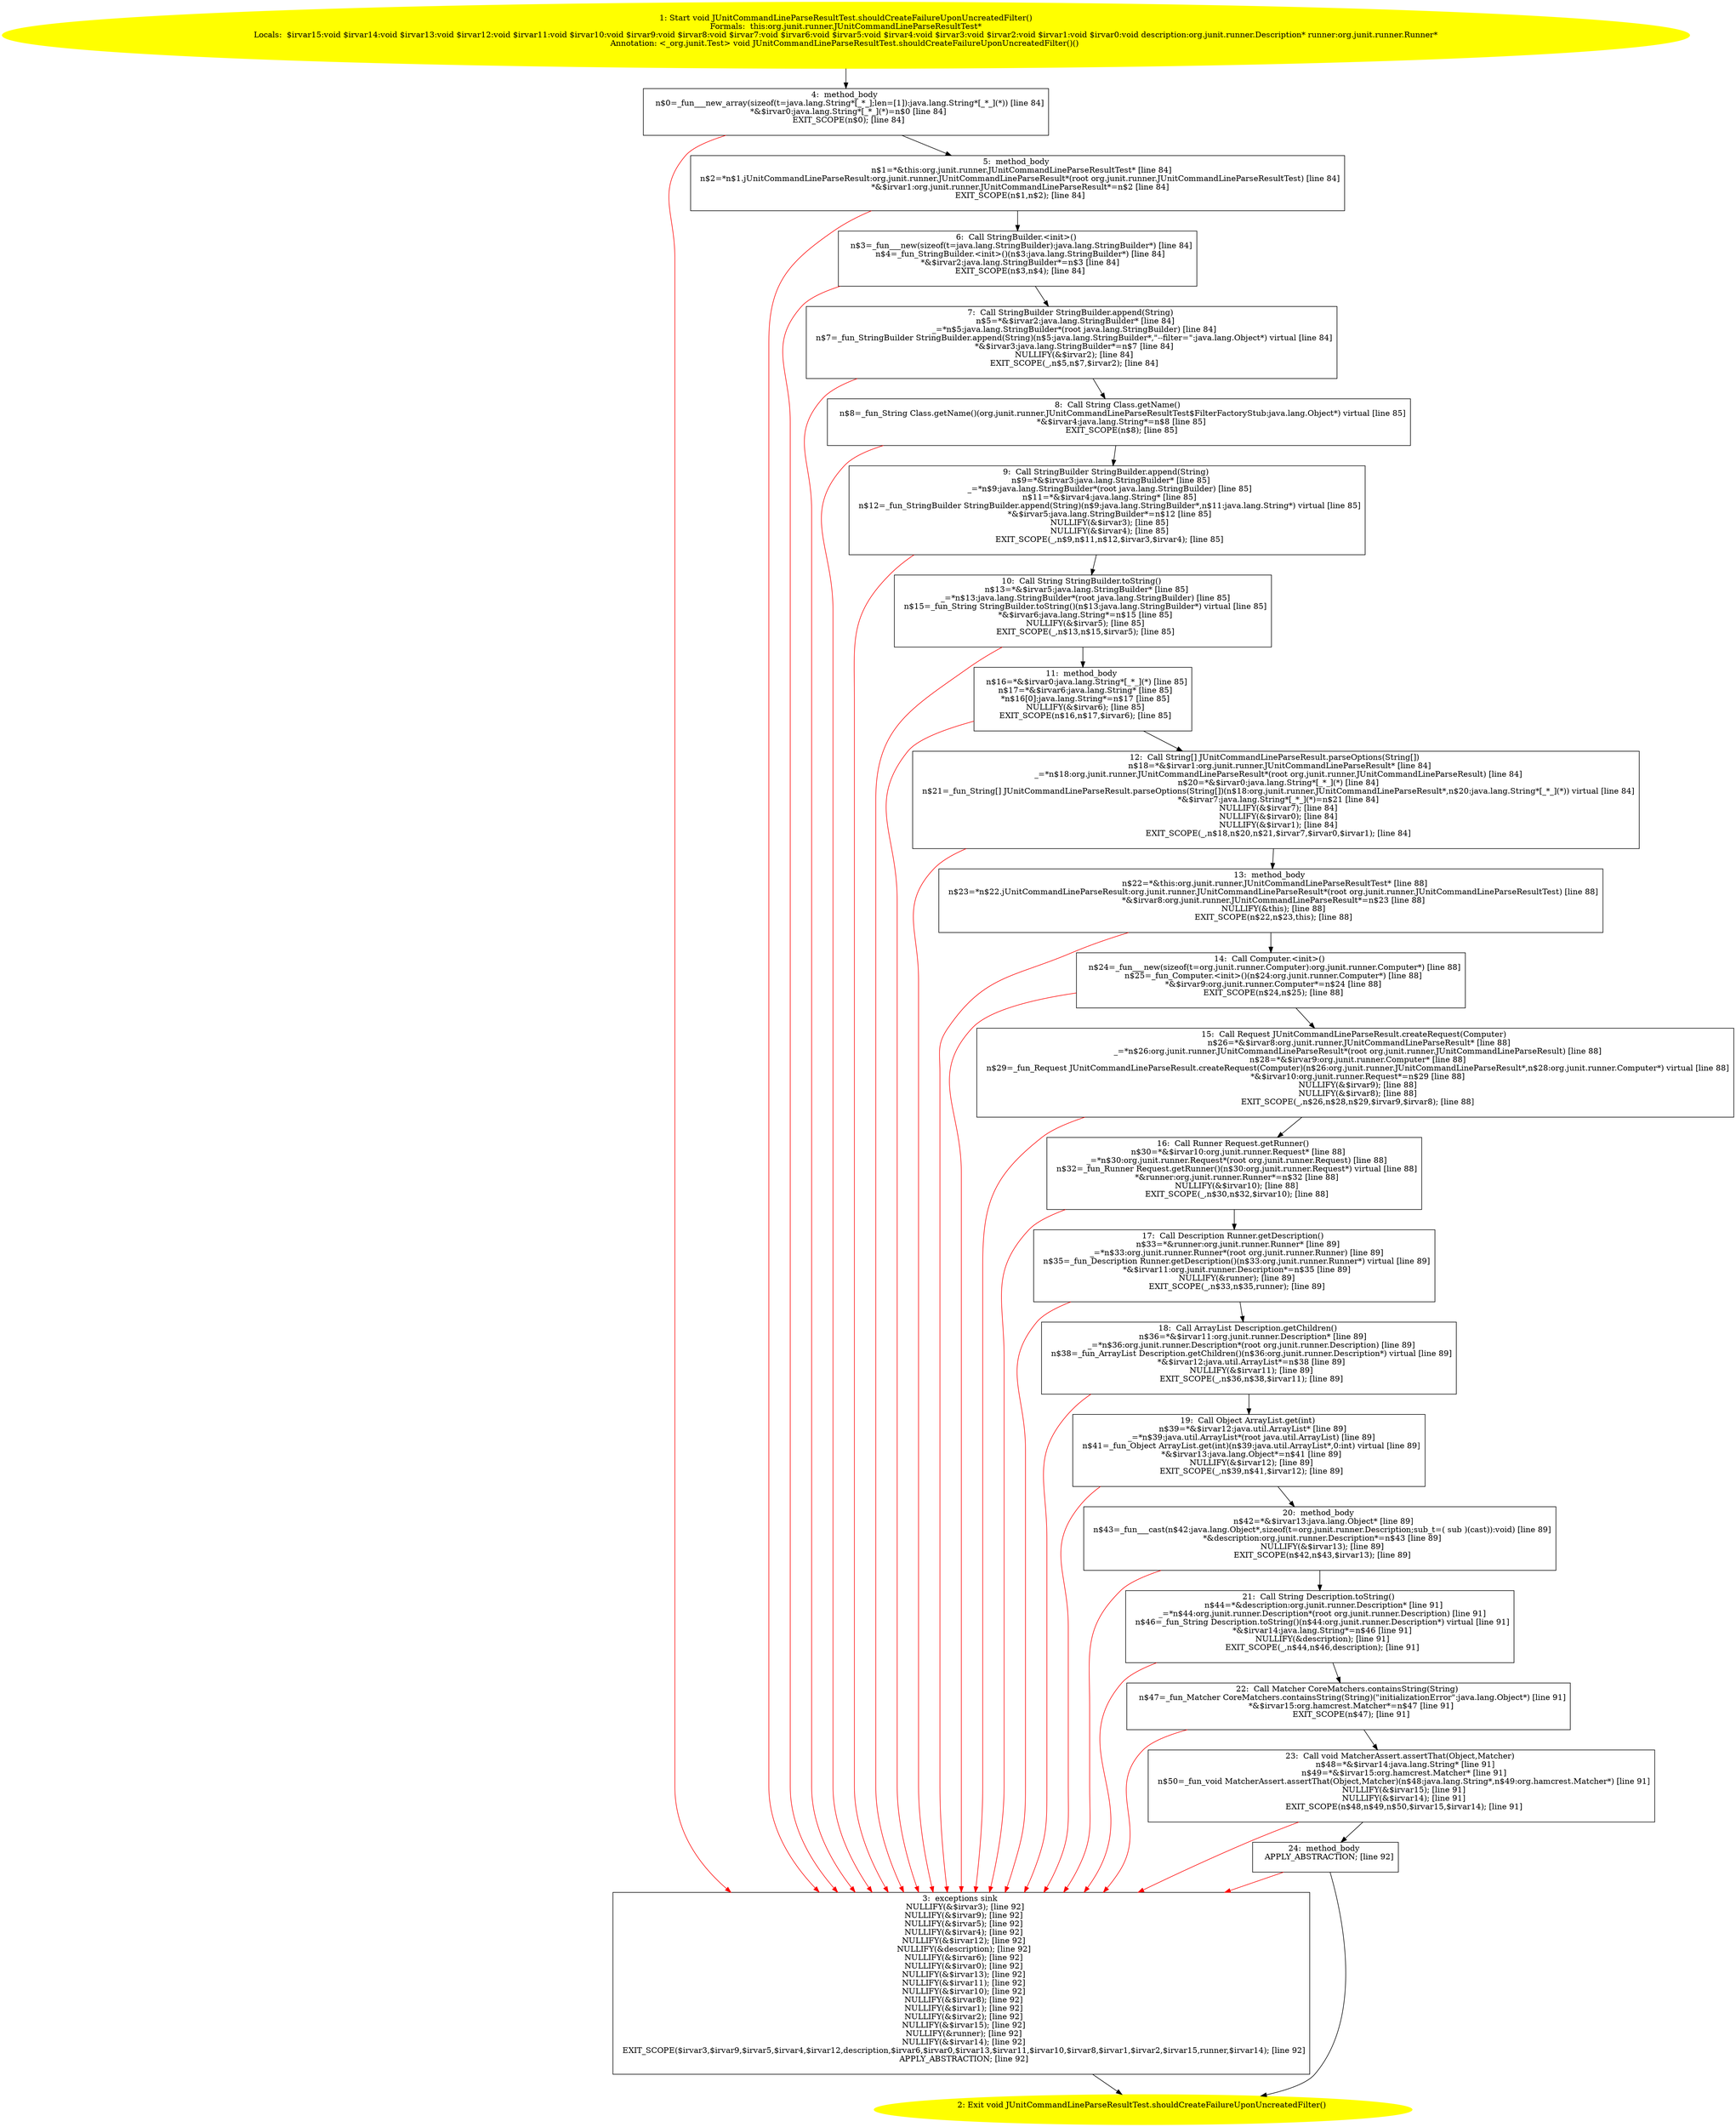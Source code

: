 /* @generated */
digraph cfg {
"org.junit.runner.JUnitCommandLineParseResultTest.shouldCreateFailureUponUncreatedFilter():void.4cb7127a340c04399875fd1bf1e91524_1" [label="1: Start void JUnitCommandLineParseResultTest.shouldCreateFailureUponUncreatedFilter()\nFormals:  this:org.junit.runner.JUnitCommandLineParseResultTest*\nLocals:  $irvar15:void $irvar14:void $irvar13:void $irvar12:void $irvar11:void $irvar10:void $irvar9:void $irvar8:void $irvar7:void $irvar6:void $irvar5:void $irvar4:void $irvar3:void $irvar2:void $irvar1:void $irvar0:void description:org.junit.runner.Description* runner:org.junit.runner.Runner*\nAnnotation: <_org.junit.Test> void JUnitCommandLineParseResultTest.shouldCreateFailureUponUncreatedFilter()() \n  " color=yellow style=filled]
	

	 "org.junit.runner.JUnitCommandLineParseResultTest.shouldCreateFailureUponUncreatedFilter():void.4cb7127a340c04399875fd1bf1e91524_1" -> "org.junit.runner.JUnitCommandLineParseResultTest.shouldCreateFailureUponUncreatedFilter():void.4cb7127a340c04399875fd1bf1e91524_4" ;
"org.junit.runner.JUnitCommandLineParseResultTest.shouldCreateFailureUponUncreatedFilter():void.4cb7127a340c04399875fd1bf1e91524_2" [label="2: Exit void JUnitCommandLineParseResultTest.shouldCreateFailureUponUncreatedFilter() \n  " color=yellow style=filled]
	

"org.junit.runner.JUnitCommandLineParseResultTest.shouldCreateFailureUponUncreatedFilter():void.4cb7127a340c04399875fd1bf1e91524_3" [label="3:  exceptions sink \n   NULLIFY(&$irvar3); [line 92]\n  NULLIFY(&$irvar9); [line 92]\n  NULLIFY(&$irvar5); [line 92]\n  NULLIFY(&$irvar4); [line 92]\n  NULLIFY(&$irvar12); [line 92]\n  NULLIFY(&description); [line 92]\n  NULLIFY(&$irvar6); [line 92]\n  NULLIFY(&$irvar0); [line 92]\n  NULLIFY(&$irvar13); [line 92]\n  NULLIFY(&$irvar11); [line 92]\n  NULLIFY(&$irvar10); [line 92]\n  NULLIFY(&$irvar8); [line 92]\n  NULLIFY(&$irvar1); [line 92]\n  NULLIFY(&$irvar2); [line 92]\n  NULLIFY(&$irvar15); [line 92]\n  NULLIFY(&runner); [line 92]\n  NULLIFY(&$irvar14); [line 92]\n  EXIT_SCOPE($irvar3,$irvar9,$irvar5,$irvar4,$irvar12,description,$irvar6,$irvar0,$irvar13,$irvar11,$irvar10,$irvar8,$irvar1,$irvar2,$irvar15,runner,$irvar14); [line 92]\n  APPLY_ABSTRACTION; [line 92]\n " shape="box"]
	

	 "org.junit.runner.JUnitCommandLineParseResultTest.shouldCreateFailureUponUncreatedFilter():void.4cb7127a340c04399875fd1bf1e91524_3" -> "org.junit.runner.JUnitCommandLineParseResultTest.shouldCreateFailureUponUncreatedFilter():void.4cb7127a340c04399875fd1bf1e91524_2" ;
"org.junit.runner.JUnitCommandLineParseResultTest.shouldCreateFailureUponUncreatedFilter():void.4cb7127a340c04399875fd1bf1e91524_4" [label="4:  method_body \n   n$0=_fun___new_array(sizeof(t=java.lang.String*[_*_];len=[1]):java.lang.String*[_*_](*)) [line 84]\n  *&$irvar0:java.lang.String*[_*_](*)=n$0 [line 84]\n  EXIT_SCOPE(n$0); [line 84]\n " shape="box"]
	

	 "org.junit.runner.JUnitCommandLineParseResultTest.shouldCreateFailureUponUncreatedFilter():void.4cb7127a340c04399875fd1bf1e91524_4" -> "org.junit.runner.JUnitCommandLineParseResultTest.shouldCreateFailureUponUncreatedFilter():void.4cb7127a340c04399875fd1bf1e91524_5" ;
	 "org.junit.runner.JUnitCommandLineParseResultTest.shouldCreateFailureUponUncreatedFilter():void.4cb7127a340c04399875fd1bf1e91524_4" -> "org.junit.runner.JUnitCommandLineParseResultTest.shouldCreateFailureUponUncreatedFilter():void.4cb7127a340c04399875fd1bf1e91524_3" [color="red" ];
"org.junit.runner.JUnitCommandLineParseResultTest.shouldCreateFailureUponUncreatedFilter():void.4cb7127a340c04399875fd1bf1e91524_5" [label="5:  method_body \n   n$1=*&this:org.junit.runner.JUnitCommandLineParseResultTest* [line 84]\n  n$2=*n$1.jUnitCommandLineParseResult:org.junit.runner.JUnitCommandLineParseResult*(root org.junit.runner.JUnitCommandLineParseResultTest) [line 84]\n  *&$irvar1:org.junit.runner.JUnitCommandLineParseResult*=n$2 [line 84]\n  EXIT_SCOPE(n$1,n$2); [line 84]\n " shape="box"]
	

	 "org.junit.runner.JUnitCommandLineParseResultTest.shouldCreateFailureUponUncreatedFilter():void.4cb7127a340c04399875fd1bf1e91524_5" -> "org.junit.runner.JUnitCommandLineParseResultTest.shouldCreateFailureUponUncreatedFilter():void.4cb7127a340c04399875fd1bf1e91524_6" ;
	 "org.junit.runner.JUnitCommandLineParseResultTest.shouldCreateFailureUponUncreatedFilter():void.4cb7127a340c04399875fd1bf1e91524_5" -> "org.junit.runner.JUnitCommandLineParseResultTest.shouldCreateFailureUponUncreatedFilter():void.4cb7127a340c04399875fd1bf1e91524_3" [color="red" ];
"org.junit.runner.JUnitCommandLineParseResultTest.shouldCreateFailureUponUncreatedFilter():void.4cb7127a340c04399875fd1bf1e91524_6" [label="6:  Call StringBuilder.<init>() \n   n$3=_fun___new(sizeof(t=java.lang.StringBuilder):java.lang.StringBuilder*) [line 84]\n  n$4=_fun_StringBuilder.<init>()(n$3:java.lang.StringBuilder*) [line 84]\n  *&$irvar2:java.lang.StringBuilder*=n$3 [line 84]\n  EXIT_SCOPE(n$3,n$4); [line 84]\n " shape="box"]
	

	 "org.junit.runner.JUnitCommandLineParseResultTest.shouldCreateFailureUponUncreatedFilter():void.4cb7127a340c04399875fd1bf1e91524_6" -> "org.junit.runner.JUnitCommandLineParseResultTest.shouldCreateFailureUponUncreatedFilter():void.4cb7127a340c04399875fd1bf1e91524_7" ;
	 "org.junit.runner.JUnitCommandLineParseResultTest.shouldCreateFailureUponUncreatedFilter():void.4cb7127a340c04399875fd1bf1e91524_6" -> "org.junit.runner.JUnitCommandLineParseResultTest.shouldCreateFailureUponUncreatedFilter():void.4cb7127a340c04399875fd1bf1e91524_3" [color="red" ];
"org.junit.runner.JUnitCommandLineParseResultTest.shouldCreateFailureUponUncreatedFilter():void.4cb7127a340c04399875fd1bf1e91524_7" [label="7:  Call StringBuilder StringBuilder.append(String) \n   n$5=*&$irvar2:java.lang.StringBuilder* [line 84]\n  _=*n$5:java.lang.StringBuilder*(root java.lang.StringBuilder) [line 84]\n  n$7=_fun_StringBuilder StringBuilder.append(String)(n$5:java.lang.StringBuilder*,\"--filter=\":java.lang.Object*) virtual [line 84]\n  *&$irvar3:java.lang.StringBuilder*=n$7 [line 84]\n  NULLIFY(&$irvar2); [line 84]\n  EXIT_SCOPE(_,n$5,n$7,$irvar2); [line 84]\n " shape="box"]
	

	 "org.junit.runner.JUnitCommandLineParseResultTest.shouldCreateFailureUponUncreatedFilter():void.4cb7127a340c04399875fd1bf1e91524_7" -> "org.junit.runner.JUnitCommandLineParseResultTest.shouldCreateFailureUponUncreatedFilter():void.4cb7127a340c04399875fd1bf1e91524_8" ;
	 "org.junit.runner.JUnitCommandLineParseResultTest.shouldCreateFailureUponUncreatedFilter():void.4cb7127a340c04399875fd1bf1e91524_7" -> "org.junit.runner.JUnitCommandLineParseResultTest.shouldCreateFailureUponUncreatedFilter():void.4cb7127a340c04399875fd1bf1e91524_3" [color="red" ];
"org.junit.runner.JUnitCommandLineParseResultTest.shouldCreateFailureUponUncreatedFilter():void.4cb7127a340c04399875fd1bf1e91524_8" [label="8:  Call String Class.getName() \n   n$8=_fun_String Class.getName()(org.junit.runner.JUnitCommandLineParseResultTest$FilterFactoryStub:java.lang.Object*) virtual [line 85]\n  *&$irvar4:java.lang.String*=n$8 [line 85]\n  EXIT_SCOPE(n$8); [line 85]\n " shape="box"]
	

	 "org.junit.runner.JUnitCommandLineParseResultTest.shouldCreateFailureUponUncreatedFilter():void.4cb7127a340c04399875fd1bf1e91524_8" -> "org.junit.runner.JUnitCommandLineParseResultTest.shouldCreateFailureUponUncreatedFilter():void.4cb7127a340c04399875fd1bf1e91524_9" ;
	 "org.junit.runner.JUnitCommandLineParseResultTest.shouldCreateFailureUponUncreatedFilter():void.4cb7127a340c04399875fd1bf1e91524_8" -> "org.junit.runner.JUnitCommandLineParseResultTest.shouldCreateFailureUponUncreatedFilter():void.4cb7127a340c04399875fd1bf1e91524_3" [color="red" ];
"org.junit.runner.JUnitCommandLineParseResultTest.shouldCreateFailureUponUncreatedFilter():void.4cb7127a340c04399875fd1bf1e91524_9" [label="9:  Call StringBuilder StringBuilder.append(String) \n   n$9=*&$irvar3:java.lang.StringBuilder* [line 85]\n  _=*n$9:java.lang.StringBuilder*(root java.lang.StringBuilder) [line 85]\n  n$11=*&$irvar4:java.lang.String* [line 85]\n  n$12=_fun_StringBuilder StringBuilder.append(String)(n$9:java.lang.StringBuilder*,n$11:java.lang.String*) virtual [line 85]\n  *&$irvar5:java.lang.StringBuilder*=n$12 [line 85]\n  NULLIFY(&$irvar3); [line 85]\n  NULLIFY(&$irvar4); [line 85]\n  EXIT_SCOPE(_,n$9,n$11,n$12,$irvar3,$irvar4); [line 85]\n " shape="box"]
	

	 "org.junit.runner.JUnitCommandLineParseResultTest.shouldCreateFailureUponUncreatedFilter():void.4cb7127a340c04399875fd1bf1e91524_9" -> "org.junit.runner.JUnitCommandLineParseResultTest.shouldCreateFailureUponUncreatedFilter():void.4cb7127a340c04399875fd1bf1e91524_10" ;
	 "org.junit.runner.JUnitCommandLineParseResultTest.shouldCreateFailureUponUncreatedFilter():void.4cb7127a340c04399875fd1bf1e91524_9" -> "org.junit.runner.JUnitCommandLineParseResultTest.shouldCreateFailureUponUncreatedFilter():void.4cb7127a340c04399875fd1bf1e91524_3" [color="red" ];
"org.junit.runner.JUnitCommandLineParseResultTest.shouldCreateFailureUponUncreatedFilter():void.4cb7127a340c04399875fd1bf1e91524_10" [label="10:  Call String StringBuilder.toString() \n   n$13=*&$irvar5:java.lang.StringBuilder* [line 85]\n  _=*n$13:java.lang.StringBuilder*(root java.lang.StringBuilder) [line 85]\n  n$15=_fun_String StringBuilder.toString()(n$13:java.lang.StringBuilder*) virtual [line 85]\n  *&$irvar6:java.lang.String*=n$15 [line 85]\n  NULLIFY(&$irvar5); [line 85]\n  EXIT_SCOPE(_,n$13,n$15,$irvar5); [line 85]\n " shape="box"]
	

	 "org.junit.runner.JUnitCommandLineParseResultTest.shouldCreateFailureUponUncreatedFilter():void.4cb7127a340c04399875fd1bf1e91524_10" -> "org.junit.runner.JUnitCommandLineParseResultTest.shouldCreateFailureUponUncreatedFilter():void.4cb7127a340c04399875fd1bf1e91524_11" ;
	 "org.junit.runner.JUnitCommandLineParseResultTest.shouldCreateFailureUponUncreatedFilter():void.4cb7127a340c04399875fd1bf1e91524_10" -> "org.junit.runner.JUnitCommandLineParseResultTest.shouldCreateFailureUponUncreatedFilter():void.4cb7127a340c04399875fd1bf1e91524_3" [color="red" ];
"org.junit.runner.JUnitCommandLineParseResultTest.shouldCreateFailureUponUncreatedFilter():void.4cb7127a340c04399875fd1bf1e91524_11" [label="11:  method_body \n   n$16=*&$irvar0:java.lang.String*[_*_](*) [line 85]\n  n$17=*&$irvar6:java.lang.String* [line 85]\n  *n$16[0]:java.lang.String*=n$17 [line 85]\n  NULLIFY(&$irvar6); [line 85]\n  EXIT_SCOPE(n$16,n$17,$irvar6); [line 85]\n " shape="box"]
	

	 "org.junit.runner.JUnitCommandLineParseResultTest.shouldCreateFailureUponUncreatedFilter():void.4cb7127a340c04399875fd1bf1e91524_11" -> "org.junit.runner.JUnitCommandLineParseResultTest.shouldCreateFailureUponUncreatedFilter():void.4cb7127a340c04399875fd1bf1e91524_12" ;
	 "org.junit.runner.JUnitCommandLineParseResultTest.shouldCreateFailureUponUncreatedFilter():void.4cb7127a340c04399875fd1bf1e91524_11" -> "org.junit.runner.JUnitCommandLineParseResultTest.shouldCreateFailureUponUncreatedFilter():void.4cb7127a340c04399875fd1bf1e91524_3" [color="red" ];
"org.junit.runner.JUnitCommandLineParseResultTest.shouldCreateFailureUponUncreatedFilter():void.4cb7127a340c04399875fd1bf1e91524_12" [label="12:  Call String[] JUnitCommandLineParseResult.parseOptions(String[]) \n   n$18=*&$irvar1:org.junit.runner.JUnitCommandLineParseResult* [line 84]\n  _=*n$18:org.junit.runner.JUnitCommandLineParseResult*(root org.junit.runner.JUnitCommandLineParseResult) [line 84]\n  n$20=*&$irvar0:java.lang.String*[_*_](*) [line 84]\n  n$21=_fun_String[] JUnitCommandLineParseResult.parseOptions(String[])(n$18:org.junit.runner.JUnitCommandLineParseResult*,n$20:java.lang.String*[_*_](*)) virtual [line 84]\n  *&$irvar7:java.lang.String*[_*_](*)=n$21 [line 84]\n  NULLIFY(&$irvar7); [line 84]\n  NULLIFY(&$irvar0); [line 84]\n  NULLIFY(&$irvar1); [line 84]\n  EXIT_SCOPE(_,n$18,n$20,n$21,$irvar7,$irvar0,$irvar1); [line 84]\n " shape="box"]
	

	 "org.junit.runner.JUnitCommandLineParseResultTest.shouldCreateFailureUponUncreatedFilter():void.4cb7127a340c04399875fd1bf1e91524_12" -> "org.junit.runner.JUnitCommandLineParseResultTest.shouldCreateFailureUponUncreatedFilter():void.4cb7127a340c04399875fd1bf1e91524_13" ;
	 "org.junit.runner.JUnitCommandLineParseResultTest.shouldCreateFailureUponUncreatedFilter():void.4cb7127a340c04399875fd1bf1e91524_12" -> "org.junit.runner.JUnitCommandLineParseResultTest.shouldCreateFailureUponUncreatedFilter():void.4cb7127a340c04399875fd1bf1e91524_3" [color="red" ];
"org.junit.runner.JUnitCommandLineParseResultTest.shouldCreateFailureUponUncreatedFilter():void.4cb7127a340c04399875fd1bf1e91524_13" [label="13:  method_body \n   n$22=*&this:org.junit.runner.JUnitCommandLineParseResultTest* [line 88]\n  n$23=*n$22.jUnitCommandLineParseResult:org.junit.runner.JUnitCommandLineParseResult*(root org.junit.runner.JUnitCommandLineParseResultTest) [line 88]\n  *&$irvar8:org.junit.runner.JUnitCommandLineParseResult*=n$23 [line 88]\n  NULLIFY(&this); [line 88]\n  EXIT_SCOPE(n$22,n$23,this); [line 88]\n " shape="box"]
	

	 "org.junit.runner.JUnitCommandLineParseResultTest.shouldCreateFailureUponUncreatedFilter():void.4cb7127a340c04399875fd1bf1e91524_13" -> "org.junit.runner.JUnitCommandLineParseResultTest.shouldCreateFailureUponUncreatedFilter():void.4cb7127a340c04399875fd1bf1e91524_14" ;
	 "org.junit.runner.JUnitCommandLineParseResultTest.shouldCreateFailureUponUncreatedFilter():void.4cb7127a340c04399875fd1bf1e91524_13" -> "org.junit.runner.JUnitCommandLineParseResultTest.shouldCreateFailureUponUncreatedFilter():void.4cb7127a340c04399875fd1bf1e91524_3" [color="red" ];
"org.junit.runner.JUnitCommandLineParseResultTest.shouldCreateFailureUponUncreatedFilter():void.4cb7127a340c04399875fd1bf1e91524_14" [label="14:  Call Computer.<init>() \n   n$24=_fun___new(sizeof(t=org.junit.runner.Computer):org.junit.runner.Computer*) [line 88]\n  n$25=_fun_Computer.<init>()(n$24:org.junit.runner.Computer*) [line 88]\n  *&$irvar9:org.junit.runner.Computer*=n$24 [line 88]\n  EXIT_SCOPE(n$24,n$25); [line 88]\n " shape="box"]
	

	 "org.junit.runner.JUnitCommandLineParseResultTest.shouldCreateFailureUponUncreatedFilter():void.4cb7127a340c04399875fd1bf1e91524_14" -> "org.junit.runner.JUnitCommandLineParseResultTest.shouldCreateFailureUponUncreatedFilter():void.4cb7127a340c04399875fd1bf1e91524_15" ;
	 "org.junit.runner.JUnitCommandLineParseResultTest.shouldCreateFailureUponUncreatedFilter():void.4cb7127a340c04399875fd1bf1e91524_14" -> "org.junit.runner.JUnitCommandLineParseResultTest.shouldCreateFailureUponUncreatedFilter():void.4cb7127a340c04399875fd1bf1e91524_3" [color="red" ];
"org.junit.runner.JUnitCommandLineParseResultTest.shouldCreateFailureUponUncreatedFilter():void.4cb7127a340c04399875fd1bf1e91524_15" [label="15:  Call Request JUnitCommandLineParseResult.createRequest(Computer) \n   n$26=*&$irvar8:org.junit.runner.JUnitCommandLineParseResult* [line 88]\n  _=*n$26:org.junit.runner.JUnitCommandLineParseResult*(root org.junit.runner.JUnitCommandLineParseResult) [line 88]\n  n$28=*&$irvar9:org.junit.runner.Computer* [line 88]\n  n$29=_fun_Request JUnitCommandLineParseResult.createRequest(Computer)(n$26:org.junit.runner.JUnitCommandLineParseResult*,n$28:org.junit.runner.Computer*) virtual [line 88]\n  *&$irvar10:org.junit.runner.Request*=n$29 [line 88]\n  NULLIFY(&$irvar9); [line 88]\n  NULLIFY(&$irvar8); [line 88]\n  EXIT_SCOPE(_,n$26,n$28,n$29,$irvar9,$irvar8); [line 88]\n " shape="box"]
	

	 "org.junit.runner.JUnitCommandLineParseResultTest.shouldCreateFailureUponUncreatedFilter():void.4cb7127a340c04399875fd1bf1e91524_15" -> "org.junit.runner.JUnitCommandLineParseResultTest.shouldCreateFailureUponUncreatedFilter():void.4cb7127a340c04399875fd1bf1e91524_16" ;
	 "org.junit.runner.JUnitCommandLineParseResultTest.shouldCreateFailureUponUncreatedFilter():void.4cb7127a340c04399875fd1bf1e91524_15" -> "org.junit.runner.JUnitCommandLineParseResultTest.shouldCreateFailureUponUncreatedFilter():void.4cb7127a340c04399875fd1bf1e91524_3" [color="red" ];
"org.junit.runner.JUnitCommandLineParseResultTest.shouldCreateFailureUponUncreatedFilter():void.4cb7127a340c04399875fd1bf1e91524_16" [label="16:  Call Runner Request.getRunner() \n   n$30=*&$irvar10:org.junit.runner.Request* [line 88]\n  _=*n$30:org.junit.runner.Request*(root org.junit.runner.Request) [line 88]\n  n$32=_fun_Runner Request.getRunner()(n$30:org.junit.runner.Request*) virtual [line 88]\n  *&runner:org.junit.runner.Runner*=n$32 [line 88]\n  NULLIFY(&$irvar10); [line 88]\n  EXIT_SCOPE(_,n$30,n$32,$irvar10); [line 88]\n " shape="box"]
	

	 "org.junit.runner.JUnitCommandLineParseResultTest.shouldCreateFailureUponUncreatedFilter():void.4cb7127a340c04399875fd1bf1e91524_16" -> "org.junit.runner.JUnitCommandLineParseResultTest.shouldCreateFailureUponUncreatedFilter():void.4cb7127a340c04399875fd1bf1e91524_17" ;
	 "org.junit.runner.JUnitCommandLineParseResultTest.shouldCreateFailureUponUncreatedFilter():void.4cb7127a340c04399875fd1bf1e91524_16" -> "org.junit.runner.JUnitCommandLineParseResultTest.shouldCreateFailureUponUncreatedFilter():void.4cb7127a340c04399875fd1bf1e91524_3" [color="red" ];
"org.junit.runner.JUnitCommandLineParseResultTest.shouldCreateFailureUponUncreatedFilter():void.4cb7127a340c04399875fd1bf1e91524_17" [label="17:  Call Description Runner.getDescription() \n   n$33=*&runner:org.junit.runner.Runner* [line 89]\n  _=*n$33:org.junit.runner.Runner*(root org.junit.runner.Runner) [line 89]\n  n$35=_fun_Description Runner.getDescription()(n$33:org.junit.runner.Runner*) virtual [line 89]\n  *&$irvar11:org.junit.runner.Description*=n$35 [line 89]\n  NULLIFY(&runner); [line 89]\n  EXIT_SCOPE(_,n$33,n$35,runner); [line 89]\n " shape="box"]
	

	 "org.junit.runner.JUnitCommandLineParseResultTest.shouldCreateFailureUponUncreatedFilter():void.4cb7127a340c04399875fd1bf1e91524_17" -> "org.junit.runner.JUnitCommandLineParseResultTest.shouldCreateFailureUponUncreatedFilter():void.4cb7127a340c04399875fd1bf1e91524_18" ;
	 "org.junit.runner.JUnitCommandLineParseResultTest.shouldCreateFailureUponUncreatedFilter():void.4cb7127a340c04399875fd1bf1e91524_17" -> "org.junit.runner.JUnitCommandLineParseResultTest.shouldCreateFailureUponUncreatedFilter():void.4cb7127a340c04399875fd1bf1e91524_3" [color="red" ];
"org.junit.runner.JUnitCommandLineParseResultTest.shouldCreateFailureUponUncreatedFilter():void.4cb7127a340c04399875fd1bf1e91524_18" [label="18:  Call ArrayList Description.getChildren() \n   n$36=*&$irvar11:org.junit.runner.Description* [line 89]\n  _=*n$36:org.junit.runner.Description*(root org.junit.runner.Description) [line 89]\n  n$38=_fun_ArrayList Description.getChildren()(n$36:org.junit.runner.Description*) virtual [line 89]\n  *&$irvar12:java.util.ArrayList*=n$38 [line 89]\n  NULLIFY(&$irvar11); [line 89]\n  EXIT_SCOPE(_,n$36,n$38,$irvar11); [line 89]\n " shape="box"]
	

	 "org.junit.runner.JUnitCommandLineParseResultTest.shouldCreateFailureUponUncreatedFilter():void.4cb7127a340c04399875fd1bf1e91524_18" -> "org.junit.runner.JUnitCommandLineParseResultTest.shouldCreateFailureUponUncreatedFilter():void.4cb7127a340c04399875fd1bf1e91524_19" ;
	 "org.junit.runner.JUnitCommandLineParseResultTest.shouldCreateFailureUponUncreatedFilter():void.4cb7127a340c04399875fd1bf1e91524_18" -> "org.junit.runner.JUnitCommandLineParseResultTest.shouldCreateFailureUponUncreatedFilter():void.4cb7127a340c04399875fd1bf1e91524_3" [color="red" ];
"org.junit.runner.JUnitCommandLineParseResultTest.shouldCreateFailureUponUncreatedFilter():void.4cb7127a340c04399875fd1bf1e91524_19" [label="19:  Call Object ArrayList.get(int) \n   n$39=*&$irvar12:java.util.ArrayList* [line 89]\n  _=*n$39:java.util.ArrayList*(root java.util.ArrayList) [line 89]\n  n$41=_fun_Object ArrayList.get(int)(n$39:java.util.ArrayList*,0:int) virtual [line 89]\n  *&$irvar13:java.lang.Object*=n$41 [line 89]\n  NULLIFY(&$irvar12); [line 89]\n  EXIT_SCOPE(_,n$39,n$41,$irvar12); [line 89]\n " shape="box"]
	

	 "org.junit.runner.JUnitCommandLineParseResultTest.shouldCreateFailureUponUncreatedFilter():void.4cb7127a340c04399875fd1bf1e91524_19" -> "org.junit.runner.JUnitCommandLineParseResultTest.shouldCreateFailureUponUncreatedFilter():void.4cb7127a340c04399875fd1bf1e91524_20" ;
	 "org.junit.runner.JUnitCommandLineParseResultTest.shouldCreateFailureUponUncreatedFilter():void.4cb7127a340c04399875fd1bf1e91524_19" -> "org.junit.runner.JUnitCommandLineParseResultTest.shouldCreateFailureUponUncreatedFilter():void.4cb7127a340c04399875fd1bf1e91524_3" [color="red" ];
"org.junit.runner.JUnitCommandLineParseResultTest.shouldCreateFailureUponUncreatedFilter():void.4cb7127a340c04399875fd1bf1e91524_20" [label="20:  method_body \n   n$42=*&$irvar13:java.lang.Object* [line 89]\n  n$43=_fun___cast(n$42:java.lang.Object*,sizeof(t=org.junit.runner.Description;sub_t=( sub )(cast)):void) [line 89]\n  *&description:org.junit.runner.Description*=n$43 [line 89]\n  NULLIFY(&$irvar13); [line 89]\n  EXIT_SCOPE(n$42,n$43,$irvar13); [line 89]\n " shape="box"]
	

	 "org.junit.runner.JUnitCommandLineParseResultTest.shouldCreateFailureUponUncreatedFilter():void.4cb7127a340c04399875fd1bf1e91524_20" -> "org.junit.runner.JUnitCommandLineParseResultTest.shouldCreateFailureUponUncreatedFilter():void.4cb7127a340c04399875fd1bf1e91524_21" ;
	 "org.junit.runner.JUnitCommandLineParseResultTest.shouldCreateFailureUponUncreatedFilter():void.4cb7127a340c04399875fd1bf1e91524_20" -> "org.junit.runner.JUnitCommandLineParseResultTest.shouldCreateFailureUponUncreatedFilter():void.4cb7127a340c04399875fd1bf1e91524_3" [color="red" ];
"org.junit.runner.JUnitCommandLineParseResultTest.shouldCreateFailureUponUncreatedFilter():void.4cb7127a340c04399875fd1bf1e91524_21" [label="21:  Call String Description.toString() \n   n$44=*&description:org.junit.runner.Description* [line 91]\n  _=*n$44:org.junit.runner.Description*(root org.junit.runner.Description) [line 91]\n  n$46=_fun_String Description.toString()(n$44:org.junit.runner.Description*) virtual [line 91]\n  *&$irvar14:java.lang.String*=n$46 [line 91]\n  NULLIFY(&description); [line 91]\n  EXIT_SCOPE(_,n$44,n$46,description); [line 91]\n " shape="box"]
	

	 "org.junit.runner.JUnitCommandLineParseResultTest.shouldCreateFailureUponUncreatedFilter():void.4cb7127a340c04399875fd1bf1e91524_21" -> "org.junit.runner.JUnitCommandLineParseResultTest.shouldCreateFailureUponUncreatedFilter():void.4cb7127a340c04399875fd1bf1e91524_22" ;
	 "org.junit.runner.JUnitCommandLineParseResultTest.shouldCreateFailureUponUncreatedFilter():void.4cb7127a340c04399875fd1bf1e91524_21" -> "org.junit.runner.JUnitCommandLineParseResultTest.shouldCreateFailureUponUncreatedFilter():void.4cb7127a340c04399875fd1bf1e91524_3" [color="red" ];
"org.junit.runner.JUnitCommandLineParseResultTest.shouldCreateFailureUponUncreatedFilter():void.4cb7127a340c04399875fd1bf1e91524_22" [label="22:  Call Matcher CoreMatchers.containsString(String) \n   n$47=_fun_Matcher CoreMatchers.containsString(String)(\"initializationError\":java.lang.Object*) [line 91]\n  *&$irvar15:org.hamcrest.Matcher*=n$47 [line 91]\n  EXIT_SCOPE(n$47); [line 91]\n " shape="box"]
	

	 "org.junit.runner.JUnitCommandLineParseResultTest.shouldCreateFailureUponUncreatedFilter():void.4cb7127a340c04399875fd1bf1e91524_22" -> "org.junit.runner.JUnitCommandLineParseResultTest.shouldCreateFailureUponUncreatedFilter():void.4cb7127a340c04399875fd1bf1e91524_23" ;
	 "org.junit.runner.JUnitCommandLineParseResultTest.shouldCreateFailureUponUncreatedFilter():void.4cb7127a340c04399875fd1bf1e91524_22" -> "org.junit.runner.JUnitCommandLineParseResultTest.shouldCreateFailureUponUncreatedFilter():void.4cb7127a340c04399875fd1bf1e91524_3" [color="red" ];
"org.junit.runner.JUnitCommandLineParseResultTest.shouldCreateFailureUponUncreatedFilter():void.4cb7127a340c04399875fd1bf1e91524_23" [label="23:  Call void MatcherAssert.assertThat(Object,Matcher) \n   n$48=*&$irvar14:java.lang.String* [line 91]\n  n$49=*&$irvar15:org.hamcrest.Matcher* [line 91]\n  n$50=_fun_void MatcherAssert.assertThat(Object,Matcher)(n$48:java.lang.String*,n$49:org.hamcrest.Matcher*) [line 91]\n  NULLIFY(&$irvar15); [line 91]\n  NULLIFY(&$irvar14); [line 91]\n  EXIT_SCOPE(n$48,n$49,n$50,$irvar15,$irvar14); [line 91]\n " shape="box"]
	

	 "org.junit.runner.JUnitCommandLineParseResultTest.shouldCreateFailureUponUncreatedFilter():void.4cb7127a340c04399875fd1bf1e91524_23" -> "org.junit.runner.JUnitCommandLineParseResultTest.shouldCreateFailureUponUncreatedFilter():void.4cb7127a340c04399875fd1bf1e91524_24" ;
	 "org.junit.runner.JUnitCommandLineParseResultTest.shouldCreateFailureUponUncreatedFilter():void.4cb7127a340c04399875fd1bf1e91524_23" -> "org.junit.runner.JUnitCommandLineParseResultTest.shouldCreateFailureUponUncreatedFilter():void.4cb7127a340c04399875fd1bf1e91524_3" [color="red" ];
"org.junit.runner.JUnitCommandLineParseResultTest.shouldCreateFailureUponUncreatedFilter():void.4cb7127a340c04399875fd1bf1e91524_24" [label="24:  method_body \n   APPLY_ABSTRACTION; [line 92]\n " shape="box"]
	

	 "org.junit.runner.JUnitCommandLineParseResultTest.shouldCreateFailureUponUncreatedFilter():void.4cb7127a340c04399875fd1bf1e91524_24" -> "org.junit.runner.JUnitCommandLineParseResultTest.shouldCreateFailureUponUncreatedFilter():void.4cb7127a340c04399875fd1bf1e91524_2" ;
	 "org.junit.runner.JUnitCommandLineParseResultTest.shouldCreateFailureUponUncreatedFilter():void.4cb7127a340c04399875fd1bf1e91524_24" -> "org.junit.runner.JUnitCommandLineParseResultTest.shouldCreateFailureUponUncreatedFilter():void.4cb7127a340c04399875fd1bf1e91524_3" [color="red" ];
}
